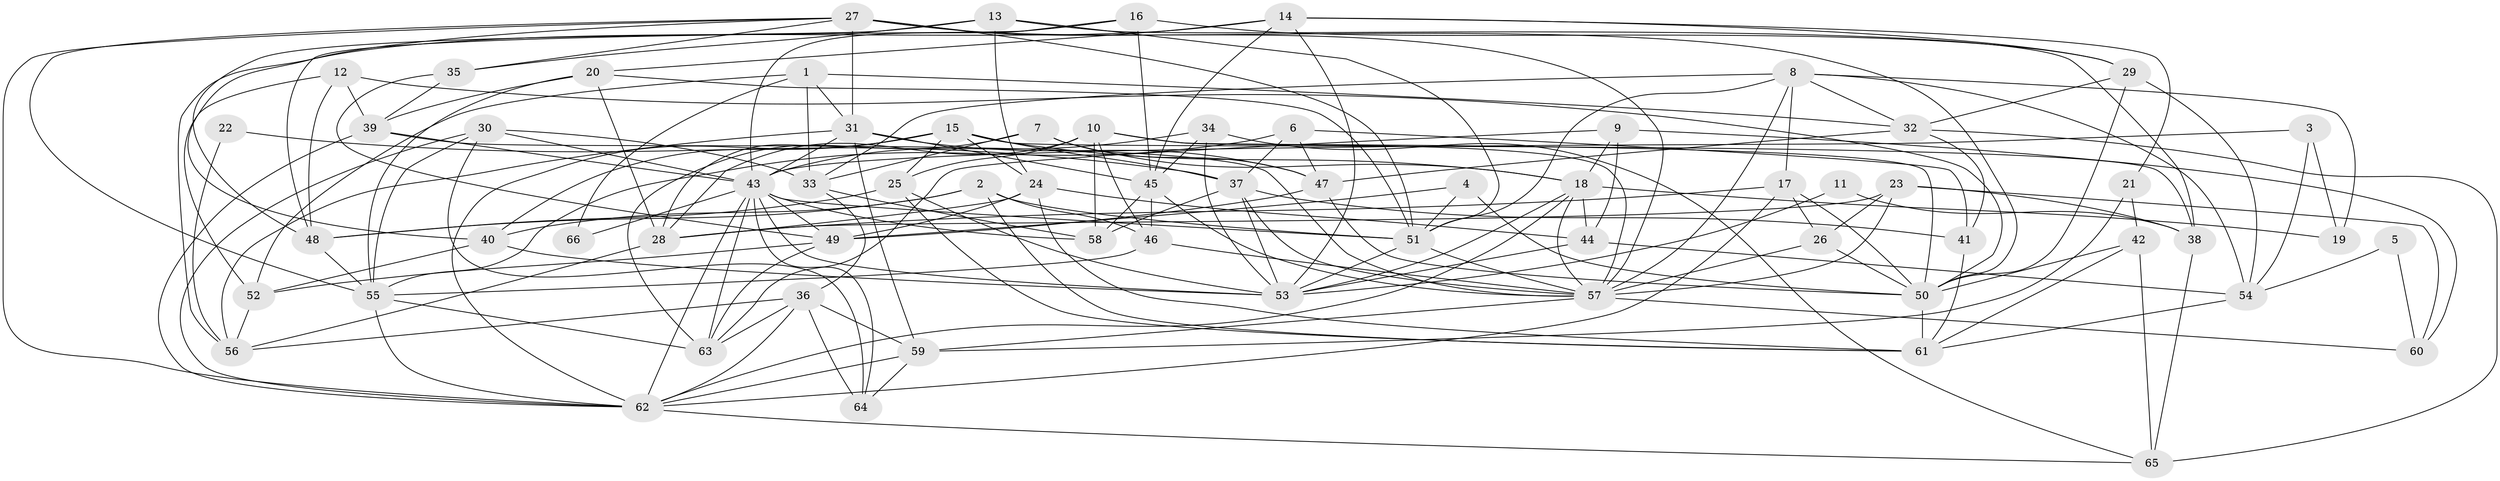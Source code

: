 // original degree distribution, {5: 0.1893939393939394, 4: 0.32575757575757575, 3: 0.2727272727272727, 7: 0.03787878787878788, 2: 0.10606060606060606, 8: 0.022727272727272728, 6: 0.045454545454545456}
// Generated by graph-tools (version 1.1) at 2025/50/03/09/25 03:50:14]
// undirected, 66 vertices, 187 edges
graph export_dot {
graph [start="1"]
  node [color=gray90,style=filled];
  1;
  2;
  3;
  4;
  5;
  6;
  7;
  8;
  9;
  10;
  11;
  12;
  13;
  14;
  15;
  16;
  17;
  18;
  19;
  20;
  21;
  22;
  23;
  24;
  25;
  26;
  27;
  28;
  29;
  30;
  31;
  32;
  33;
  34;
  35;
  36;
  37;
  38;
  39;
  40;
  41;
  42;
  43;
  44;
  45;
  46;
  47;
  48;
  49;
  50;
  51;
  52;
  53;
  54;
  55;
  56;
  57;
  58;
  59;
  60;
  61;
  62;
  63;
  64;
  65;
  66;
  1 -- 31 [weight=1.0];
  1 -- 32 [weight=1.0];
  1 -- 33 [weight=1.0];
  1 -- 52 [weight=2.0];
  1 -- 66 [weight=1.0];
  2 -- 40 [weight=1.0];
  2 -- 46 [weight=1.0];
  2 -- 48 [weight=1.0];
  2 -- 51 [weight=1.0];
  2 -- 61 [weight=1.0];
  3 -- 19 [weight=1.0];
  3 -- 43 [weight=1.0];
  3 -- 54 [weight=1.0];
  4 -- 49 [weight=1.0];
  4 -- 50 [weight=1.0];
  4 -- 51 [weight=1.0];
  5 -- 54 [weight=1.0];
  5 -- 60 [weight=1.0];
  6 -- 37 [weight=1.0];
  6 -- 41 [weight=1.0];
  6 -- 47 [weight=1.0];
  6 -- 55 [weight=1.0];
  7 -- 18 [weight=1.0];
  7 -- 33 [weight=1.0];
  7 -- 47 [weight=1.0];
  7 -- 63 [weight=1.0];
  8 -- 17 [weight=1.0];
  8 -- 19 [weight=1.0];
  8 -- 32 [weight=1.0];
  8 -- 33 [weight=1.0];
  8 -- 51 [weight=1.0];
  8 -- 54 [weight=1.0];
  8 -- 57 [weight=1.0];
  9 -- 18 [weight=1.0];
  9 -- 44 [weight=1.0];
  9 -- 60 [weight=1.0];
  9 -- 63 [weight=1.0];
  10 -- 25 [weight=1.0];
  10 -- 28 [weight=1.0];
  10 -- 46 [weight=1.0];
  10 -- 50 [weight=1.0];
  10 -- 57 [weight=1.0];
  10 -- 58 [weight=1.0];
  11 -- 38 [weight=1.0];
  11 -- 53 [weight=1.0];
  12 -- 39 [weight=1.0];
  12 -- 48 [weight=1.0];
  12 -- 50 [weight=1.0];
  12 -- 52 [weight=1.0];
  13 -- 24 [weight=1.0];
  13 -- 35 [weight=1.0];
  13 -- 38 [weight=1.0];
  13 -- 48 [weight=1.0];
  13 -- 51 [weight=1.0];
  14 -- 20 [weight=1.0];
  14 -- 21 [weight=1.0];
  14 -- 29 [weight=1.0];
  14 -- 45 [weight=1.0];
  14 -- 53 [weight=1.0];
  14 -- 56 [weight=1.0];
  15 -- 18 [weight=1.0];
  15 -- 24 [weight=1.0];
  15 -- 25 [weight=1.0];
  15 -- 28 [weight=1.0];
  15 -- 37 [weight=1.0];
  15 -- 38 [weight=1.0];
  15 -- 40 [weight=1.0];
  15 -- 62 [weight=1.0];
  16 -- 29 [weight=1.0];
  16 -- 43 [weight=1.0];
  16 -- 45 [weight=2.0];
  16 -- 48 [weight=1.0];
  17 -- 26 [weight=1.0];
  17 -- 28 [weight=1.0];
  17 -- 50 [weight=1.0];
  17 -- 62 [weight=1.0];
  18 -- 19 [weight=1.0];
  18 -- 44 [weight=1.0];
  18 -- 53 [weight=1.0];
  18 -- 57 [weight=1.0];
  18 -- 62 [weight=1.0];
  20 -- 28 [weight=1.0];
  20 -- 39 [weight=1.0];
  20 -- 51 [weight=1.0];
  20 -- 55 [weight=1.0];
  21 -- 42 [weight=1.0];
  21 -- 59 [weight=1.0];
  22 -- 37 [weight=1.0];
  22 -- 56 [weight=1.0];
  23 -- 26 [weight=1.0];
  23 -- 28 [weight=1.0];
  23 -- 38 [weight=1.0];
  23 -- 57 [weight=1.0];
  23 -- 60 [weight=1.0];
  24 -- 28 [weight=1.0];
  24 -- 44 [weight=1.0];
  24 -- 49 [weight=1.0];
  24 -- 61 [weight=1.0];
  25 -- 48 [weight=1.0];
  25 -- 53 [weight=1.0];
  25 -- 61 [weight=1.0];
  26 -- 50 [weight=1.0];
  26 -- 57 [weight=1.0];
  27 -- 31 [weight=1.0];
  27 -- 35 [weight=1.0];
  27 -- 40 [weight=1.0];
  27 -- 50 [weight=1.0];
  27 -- 51 [weight=1.0];
  27 -- 55 [weight=1.0];
  27 -- 57 [weight=2.0];
  27 -- 62 [weight=1.0];
  28 -- 56 [weight=1.0];
  29 -- 32 [weight=1.0];
  29 -- 50 [weight=1.0];
  29 -- 54 [weight=1.0];
  30 -- 33 [weight=1.0];
  30 -- 43 [weight=1.0];
  30 -- 55 [weight=1.0];
  30 -- 62 [weight=1.0];
  30 -- 64 [weight=1.0];
  31 -- 43 [weight=1.0];
  31 -- 45 [weight=1.0];
  31 -- 47 [weight=1.0];
  31 -- 56 [weight=1.0];
  31 -- 59 [weight=1.0];
  32 -- 41 [weight=1.0];
  32 -- 47 [weight=1.0];
  32 -- 65 [weight=1.0];
  33 -- 36 [weight=1.0];
  33 -- 58 [weight=1.0];
  34 -- 43 [weight=1.0];
  34 -- 45 [weight=1.0];
  34 -- 53 [weight=1.0];
  34 -- 65 [weight=1.0];
  35 -- 39 [weight=1.0];
  35 -- 49 [weight=1.0];
  36 -- 56 [weight=1.0];
  36 -- 59 [weight=1.0];
  36 -- 62 [weight=1.0];
  36 -- 63 [weight=1.0];
  36 -- 64 [weight=1.0];
  37 -- 41 [weight=1.0];
  37 -- 53 [weight=1.0];
  37 -- 57 [weight=1.0];
  37 -- 58 [weight=1.0];
  38 -- 65 [weight=1.0];
  39 -- 43 [weight=1.0];
  39 -- 57 [weight=1.0];
  39 -- 62 [weight=1.0];
  40 -- 52 [weight=1.0];
  40 -- 53 [weight=1.0];
  41 -- 61 [weight=1.0];
  42 -- 50 [weight=1.0];
  42 -- 61 [weight=1.0];
  42 -- 65 [weight=1.0];
  43 -- 49 [weight=1.0];
  43 -- 51 [weight=2.0];
  43 -- 53 [weight=1.0];
  43 -- 58 [weight=1.0];
  43 -- 62 [weight=1.0];
  43 -- 63 [weight=1.0];
  43 -- 64 [weight=1.0];
  43 -- 66 [weight=1.0];
  44 -- 53 [weight=1.0];
  44 -- 54 [weight=1.0];
  45 -- 46 [weight=1.0];
  45 -- 57 [weight=1.0];
  45 -- 58 [weight=1.0];
  46 -- 55 [weight=1.0];
  46 -- 57 [weight=1.0];
  47 -- 49 [weight=1.0];
  47 -- 50 [weight=1.0];
  48 -- 55 [weight=1.0];
  49 -- 52 [weight=1.0];
  49 -- 63 [weight=1.0];
  50 -- 61 [weight=1.0];
  51 -- 53 [weight=1.0];
  51 -- 57 [weight=1.0];
  52 -- 56 [weight=1.0];
  54 -- 61 [weight=1.0];
  55 -- 62 [weight=1.0];
  55 -- 63 [weight=1.0];
  57 -- 59 [weight=1.0];
  57 -- 60 [weight=1.0];
  59 -- 62 [weight=1.0];
  59 -- 64 [weight=1.0];
  62 -- 65 [weight=1.0];
}
